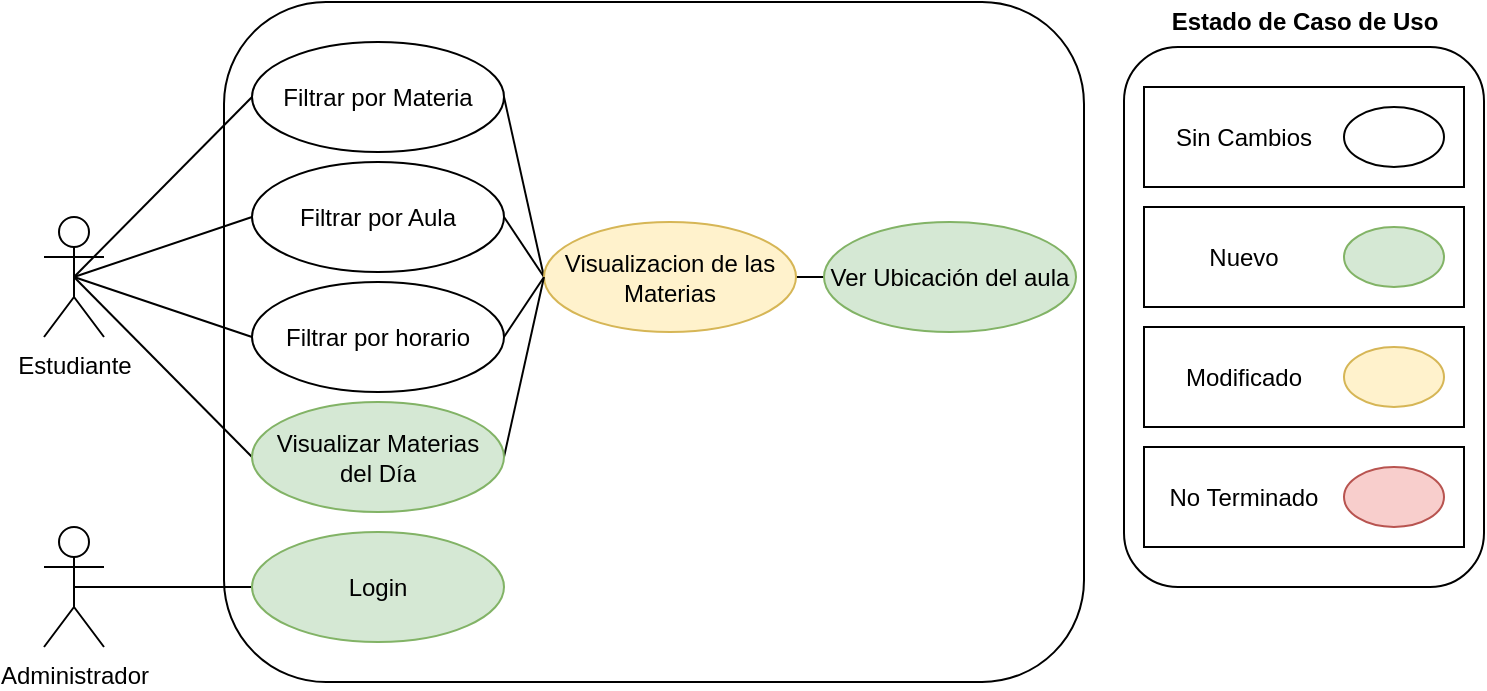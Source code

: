 <mxfile version="13.0.5" type="google"><diagram id="deTuqFJesfB2--VkdN5a" name="Page-1"><mxGraphModel dx="827" dy="490" grid="1" gridSize="10" guides="1" tooltips="1" connect="1" arrows="1" fold="1" page="1" pageScale="1" pageWidth="827" pageHeight="1169" math="0" shadow="0"><root><mxCell id="0"/><mxCell id="1" parent="0"/><mxCell id="fdBN5mYXIiB31gB6Lvlf-3" value="" style="rounded=1;whiteSpace=wrap;html=1;" parent="1" vertex="1"><mxGeometry x="180" y="100" width="430" height="340" as="geometry"/></mxCell><mxCell id="fdBN5mYXIiB31gB6Lvlf-12" style="edgeStyle=none;rounded=0;orthogonalLoop=1;jettySize=auto;html=1;exitX=0.5;exitY=0.5;exitDx=0;exitDy=0;exitPerimeter=0;entryX=0;entryY=0.5;entryDx=0;entryDy=0;endArrow=none;endFill=0;" parent="1" source="fdBN5mYXIiB31gB6Lvlf-1" target="fdBN5mYXIiB31gB6Lvlf-7" edge="1"><mxGeometry relative="1" as="geometry"/></mxCell><mxCell id="fdBN5mYXIiB31gB6Lvlf-13" style="edgeStyle=none;rounded=0;orthogonalLoop=1;jettySize=auto;html=1;exitX=0.5;exitY=0.5;exitDx=0;exitDy=0;exitPerimeter=0;entryX=0;entryY=0.5;entryDx=0;entryDy=0;endArrow=none;endFill=0;" parent="1" source="fdBN5mYXIiB31gB6Lvlf-1" target="fdBN5mYXIiB31gB6Lvlf-6" edge="1"><mxGeometry relative="1" as="geometry"/></mxCell><mxCell id="fdBN5mYXIiB31gB6Lvlf-14" style="edgeStyle=none;rounded=0;orthogonalLoop=1;jettySize=auto;html=1;exitX=0.5;exitY=0.5;exitDx=0;exitDy=0;exitPerimeter=0;entryX=0;entryY=0.5;entryDx=0;entryDy=0;endArrow=none;endFill=0;" parent="1" source="fdBN5mYXIiB31gB6Lvlf-1" target="fdBN5mYXIiB31gB6Lvlf-5" edge="1"><mxGeometry relative="1" as="geometry"/></mxCell><mxCell id="YD1kJuUZHtdi_4qULJvW-8" style="edgeStyle=none;rounded=0;orthogonalLoop=1;jettySize=auto;html=1;exitX=0.5;exitY=0.5;exitDx=0;exitDy=0;exitPerimeter=0;entryX=0;entryY=0.5;entryDx=0;entryDy=0;endArrow=none;endFill=0;" edge="1" parent="1" source="fdBN5mYXIiB31gB6Lvlf-1" target="YD1kJuUZHtdi_4qULJvW-6"><mxGeometry relative="1" as="geometry"/></mxCell><mxCell id="fdBN5mYXIiB31gB6Lvlf-1" value="Estudiante" style="shape=umlActor;verticalLabelPosition=bottom;labelBackgroundColor=#ffffff;verticalAlign=top;html=1;outlineConnect=0;" parent="1" vertex="1"><mxGeometry x="90" y="207.5" width="30" height="60" as="geometry"/></mxCell><mxCell id="r9mNYOCg_0NgdwvSHFdj-2" style="rounded=0;orthogonalLoop=1;jettySize=auto;html=1;exitX=1;exitY=0.5;exitDx=0;exitDy=0;entryX=0;entryY=0.5;entryDx=0;entryDy=0;endArrow=none;endFill=0;" parent="1" source="fdBN5mYXIiB31gB6Lvlf-5" target="r9mNYOCg_0NgdwvSHFdj-1" edge="1"><mxGeometry relative="1" as="geometry"/></mxCell><mxCell id="fdBN5mYXIiB31gB6Lvlf-5" value="Filtrar por Materia" style="ellipse;whiteSpace=wrap;html=1;" parent="1" vertex="1"><mxGeometry x="194" y="120" width="126" height="55" as="geometry"/></mxCell><mxCell id="r9mNYOCg_0NgdwvSHFdj-3" style="edgeStyle=none;rounded=0;orthogonalLoop=1;jettySize=auto;html=1;exitX=1;exitY=0.5;exitDx=0;exitDy=0;entryX=0;entryY=0.5;entryDx=0;entryDy=0;endArrow=none;endFill=0;" parent="1" source="fdBN5mYXIiB31gB6Lvlf-6" target="r9mNYOCg_0NgdwvSHFdj-1" edge="1"><mxGeometry relative="1" as="geometry"/></mxCell><mxCell id="fdBN5mYXIiB31gB6Lvlf-6" value="Filtrar por Aula" style="ellipse;whiteSpace=wrap;html=1;" parent="1" vertex="1"><mxGeometry x="194" y="180" width="126" height="55" as="geometry"/></mxCell><mxCell id="r9mNYOCg_0NgdwvSHFdj-4" style="edgeStyle=none;rounded=0;orthogonalLoop=1;jettySize=auto;html=1;exitX=1;exitY=0.5;exitDx=0;exitDy=0;endArrow=none;endFill=0;entryX=0;entryY=0.5;entryDx=0;entryDy=0;" parent="1" source="fdBN5mYXIiB31gB6Lvlf-7" edge="1" target="r9mNYOCg_0NgdwvSHFdj-1"><mxGeometry relative="1" as="geometry"><mxPoint x="480" y="220" as="targetPoint"/></mxGeometry></mxCell><mxCell id="fdBN5mYXIiB31gB6Lvlf-7" value="Filtrar por horario" style="ellipse;whiteSpace=wrap;html=1;" parent="1" vertex="1"><mxGeometry x="194" y="240" width="126" height="55" as="geometry"/></mxCell><mxCell id="YD1kJuUZHtdi_4qULJvW-10" style="edgeStyle=none;rounded=0;orthogonalLoop=1;jettySize=auto;html=1;exitX=1;exitY=0.5;exitDx=0;exitDy=0;entryX=0;entryY=0.5;entryDx=0;entryDy=0;endArrow=none;endFill=0;" edge="1" parent="1" source="r9mNYOCg_0NgdwvSHFdj-1" target="YD1kJuUZHtdi_4qULJvW-7"><mxGeometry relative="1" as="geometry"/></mxCell><mxCell id="r9mNYOCg_0NgdwvSHFdj-1" value="Visualizacion de las Materias" style="ellipse;whiteSpace=wrap;html=1;fillColor=#fff2cc;strokeColor=#d6b656;" parent="1" vertex="1"><mxGeometry x="340" y="210" width="126" height="55" as="geometry"/></mxCell><mxCell id="YD1kJuUZHtdi_4qULJvW-3" style="rounded=0;orthogonalLoop=1;jettySize=auto;html=1;exitX=0.5;exitY=0.5;exitDx=0;exitDy=0;exitPerimeter=0;entryX=0;entryY=0.5;entryDx=0;entryDy=0;endArrow=none;endFill=0;" edge="1" parent="1" source="YD1kJuUZHtdi_4qULJvW-1" target="YD1kJuUZHtdi_4qULJvW-2"><mxGeometry relative="1" as="geometry"/></mxCell><mxCell id="YD1kJuUZHtdi_4qULJvW-1" value="Administrador" style="shape=umlActor;verticalLabelPosition=bottom;labelBackgroundColor=#ffffff;verticalAlign=top;html=1;outlineConnect=0;" vertex="1" parent="1"><mxGeometry x="90" y="362.5" width="30" height="60" as="geometry"/></mxCell><mxCell id="YD1kJuUZHtdi_4qULJvW-2" value="Login" style="ellipse;whiteSpace=wrap;html=1;fillColor=#d5e8d4;strokeColor=#82b366;" vertex="1" parent="1"><mxGeometry x="194" y="365" width="126" height="55" as="geometry"/></mxCell><mxCell id="YD1kJuUZHtdi_4qULJvW-9" style="edgeStyle=none;rounded=0;orthogonalLoop=1;jettySize=auto;html=1;exitX=1;exitY=0.5;exitDx=0;exitDy=0;entryX=0;entryY=0.5;entryDx=0;entryDy=0;endArrow=none;endFill=0;" edge="1" parent="1" source="YD1kJuUZHtdi_4qULJvW-6" target="r9mNYOCg_0NgdwvSHFdj-1"><mxGeometry relative="1" as="geometry"/></mxCell><mxCell id="YD1kJuUZHtdi_4qULJvW-6" value="Visualizar Materias &lt;br&gt;del Día" style="ellipse;whiteSpace=wrap;html=1;fillColor=#d5e8d4;strokeColor=#82b366;" vertex="1" parent="1"><mxGeometry x="194" y="300" width="126" height="55" as="geometry"/></mxCell><mxCell id="YD1kJuUZHtdi_4qULJvW-7" value="Ver Ubicación del aula" style="ellipse;whiteSpace=wrap;html=1;fillColor=#d5e8d4;strokeColor=#82b366;" vertex="1" parent="1"><mxGeometry x="480" y="210" width="126" height="55" as="geometry"/></mxCell><mxCell id="YD1kJuUZHtdi_4qULJvW-11" value="" style="rounded=1;whiteSpace=wrap;html=1;" vertex="1" parent="1"><mxGeometry x="630" y="122.5" width="180" height="270" as="geometry"/></mxCell><mxCell id="YD1kJuUZHtdi_4qULJvW-12" value="" style="rounded=0;whiteSpace=wrap;html=1;" vertex="1" parent="1"><mxGeometry x="640" y="142.5" width="160" height="50" as="geometry"/></mxCell><mxCell id="YD1kJuUZHtdi_4qULJvW-14" value="Sin Cambios" style="text;html=1;strokeColor=none;fillColor=none;align=center;verticalAlign=middle;whiteSpace=wrap;rounded=0;" vertex="1" parent="1"><mxGeometry x="650" y="157.5" width="80" height="20" as="geometry"/></mxCell><mxCell id="YD1kJuUZHtdi_4qULJvW-15" value="" style="ellipse;whiteSpace=wrap;html=1;" vertex="1" parent="1"><mxGeometry x="740" y="152.5" width="50" height="30" as="geometry"/></mxCell><mxCell id="YD1kJuUZHtdi_4qULJvW-16" value="" style="rounded=0;whiteSpace=wrap;html=1;" vertex="1" parent="1"><mxGeometry x="640" y="202.5" width="160" height="50" as="geometry"/></mxCell><mxCell id="YD1kJuUZHtdi_4qULJvW-17" value="Nuevo" style="text;html=1;strokeColor=none;fillColor=none;align=center;verticalAlign=middle;whiteSpace=wrap;rounded=0;" vertex="1" parent="1"><mxGeometry x="650" y="217.5" width="80" height="20" as="geometry"/></mxCell><mxCell id="YD1kJuUZHtdi_4qULJvW-18" value="" style="ellipse;whiteSpace=wrap;html=1;fillColor=#d5e8d4;strokeColor=#82b366;" vertex="1" parent="1"><mxGeometry x="740" y="212.5" width="50" height="30" as="geometry"/></mxCell><mxCell id="YD1kJuUZHtdi_4qULJvW-19" value="" style="rounded=0;whiteSpace=wrap;html=1;" vertex="1" parent="1"><mxGeometry x="640" y="262.5" width="160" height="50" as="geometry"/></mxCell><mxCell id="YD1kJuUZHtdi_4qULJvW-20" value="Modificado" style="text;html=1;strokeColor=none;fillColor=none;align=center;verticalAlign=middle;whiteSpace=wrap;rounded=0;" vertex="1" parent="1"><mxGeometry x="650" y="277.5" width="80" height="20" as="geometry"/></mxCell><mxCell id="YD1kJuUZHtdi_4qULJvW-21" value="" style="ellipse;whiteSpace=wrap;html=1;fillColor=#fff2cc;strokeColor=#d6b656;" vertex="1" parent="1"><mxGeometry x="740" y="272.5" width="50" height="30" as="geometry"/></mxCell><mxCell id="YD1kJuUZHtdi_4qULJvW-22" value="" style="rounded=0;whiteSpace=wrap;html=1;" vertex="1" parent="1"><mxGeometry x="640" y="322.5" width="160" height="50" as="geometry"/></mxCell><mxCell id="YD1kJuUZHtdi_4qULJvW-23" value="No Terminado" style="text;html=1;strokeColor=none;fillColor=none;align=center;verticalAlign=middle;whiteSpace=wrap;rounded=0;" vertex="1" parent="1"><mxGeometry x="650" y="337.5" width="80" height="20" as="geometry"/></mxCell><mxCell id="YD1kJuUZHtdi_4qULJvW-24" value="" style="ellipse;whiteSpace=wrap;html=1;fillColor=#f8cecc;strokeColor=#b85450;" vertex="1" parent="1"><mxGeometry x="740" y="332.5" width="50" height="30" as="geometry"/></mxCell><mxCell id="YD1kJuUZHtdi_4qULJvW-26" value="Estado de Caso de Uso" style="text;html=1;strokeColor=none;fillColor=none;align=center;verticalAlign=middle;whiteSpace=wrap;rounded=0;fontStyle=1" vertex="1" parent="1"><mxGeometry x="647.5" y="100" width="145" height="20" as="geometry"/></mxCell></root></mxGraphModel></diagram></mxfile>